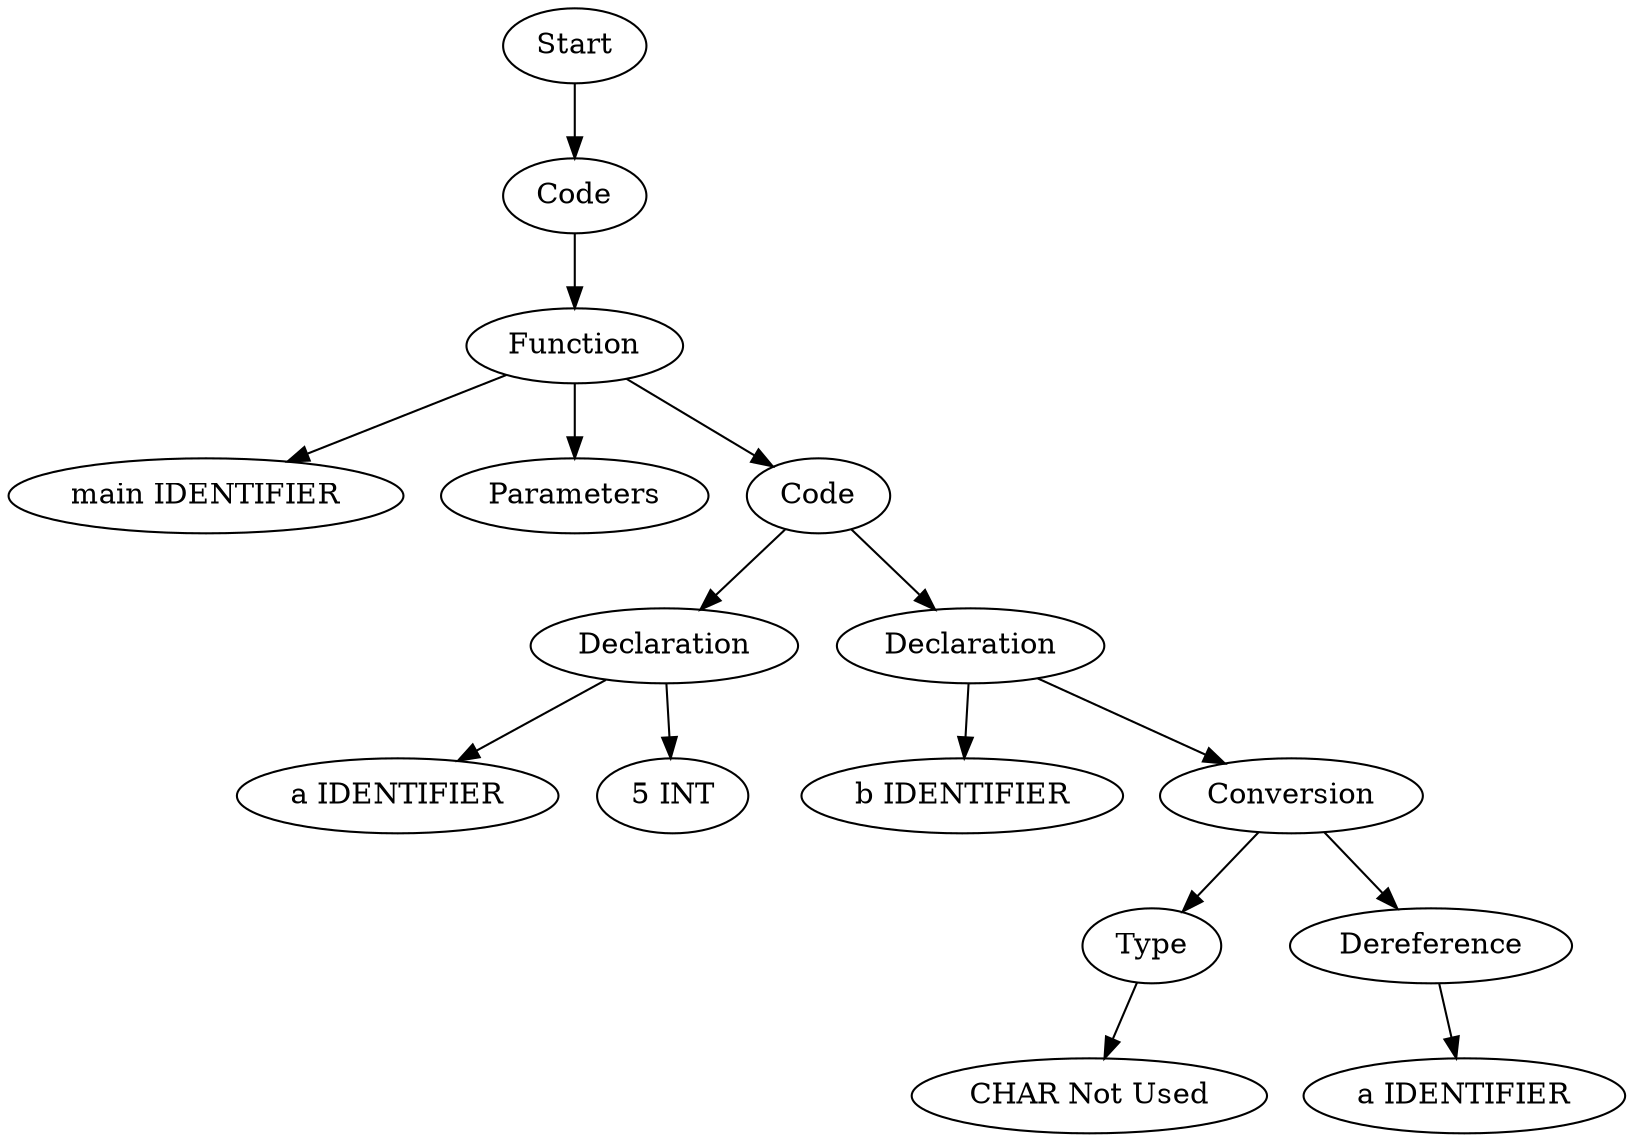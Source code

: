 digraph AST {
  "139498030523840" [label="Start"];
  "139498030523840" -> "139498030528976";
  "139498030528976" [label="Code"];
  "139498030528976" -> "139498030528784";
  "139498030528784" [label="Function"];
  "139498030528784" -> "139498030528880";
  "139498030528784" -> "139498030523648";
  "139498030528784" -> "139498030528736";
  "139498030528880" [label="main IDENTIFIER"];
  "139498030523648" [label="Parameters"];
  "139498030528736" [label="Code"];
  "139498030528736" -> "139498030528928";
  "139498030528736" -> "139498030529072";
  "139498030528928" [label="Declaration"];
  "139498030528928" -> "139498030528592";
  "139498030528928" -> "139498030515248";
  "139498030528592" [label="a IDENTIFIER"];
  "139498030515248" [label="5 INT"];
  "139498030529072" [label="Declaration"];
  "139498030529072" -> "139498030519184";
  "139498030529072" -> "139498030521008";
  "139498030519184" [label="b IDENTIFIER"];
  "139498030521008" [label="Conversion"];
  "139498030521008" -> "139498030516016";
  "139498030521008" -> "139498030528544";
  "139498030516016" [label="Type"];
  "139498030516016" -> "139498030528688";
  "139498030528688" [label="CHAR Not Used"];
  "139498030528544" [label="Dereference"];
  "139498030528544" -> "139498030528208";
  "139498030528208" [label="a IDENTIFIER"];
}
